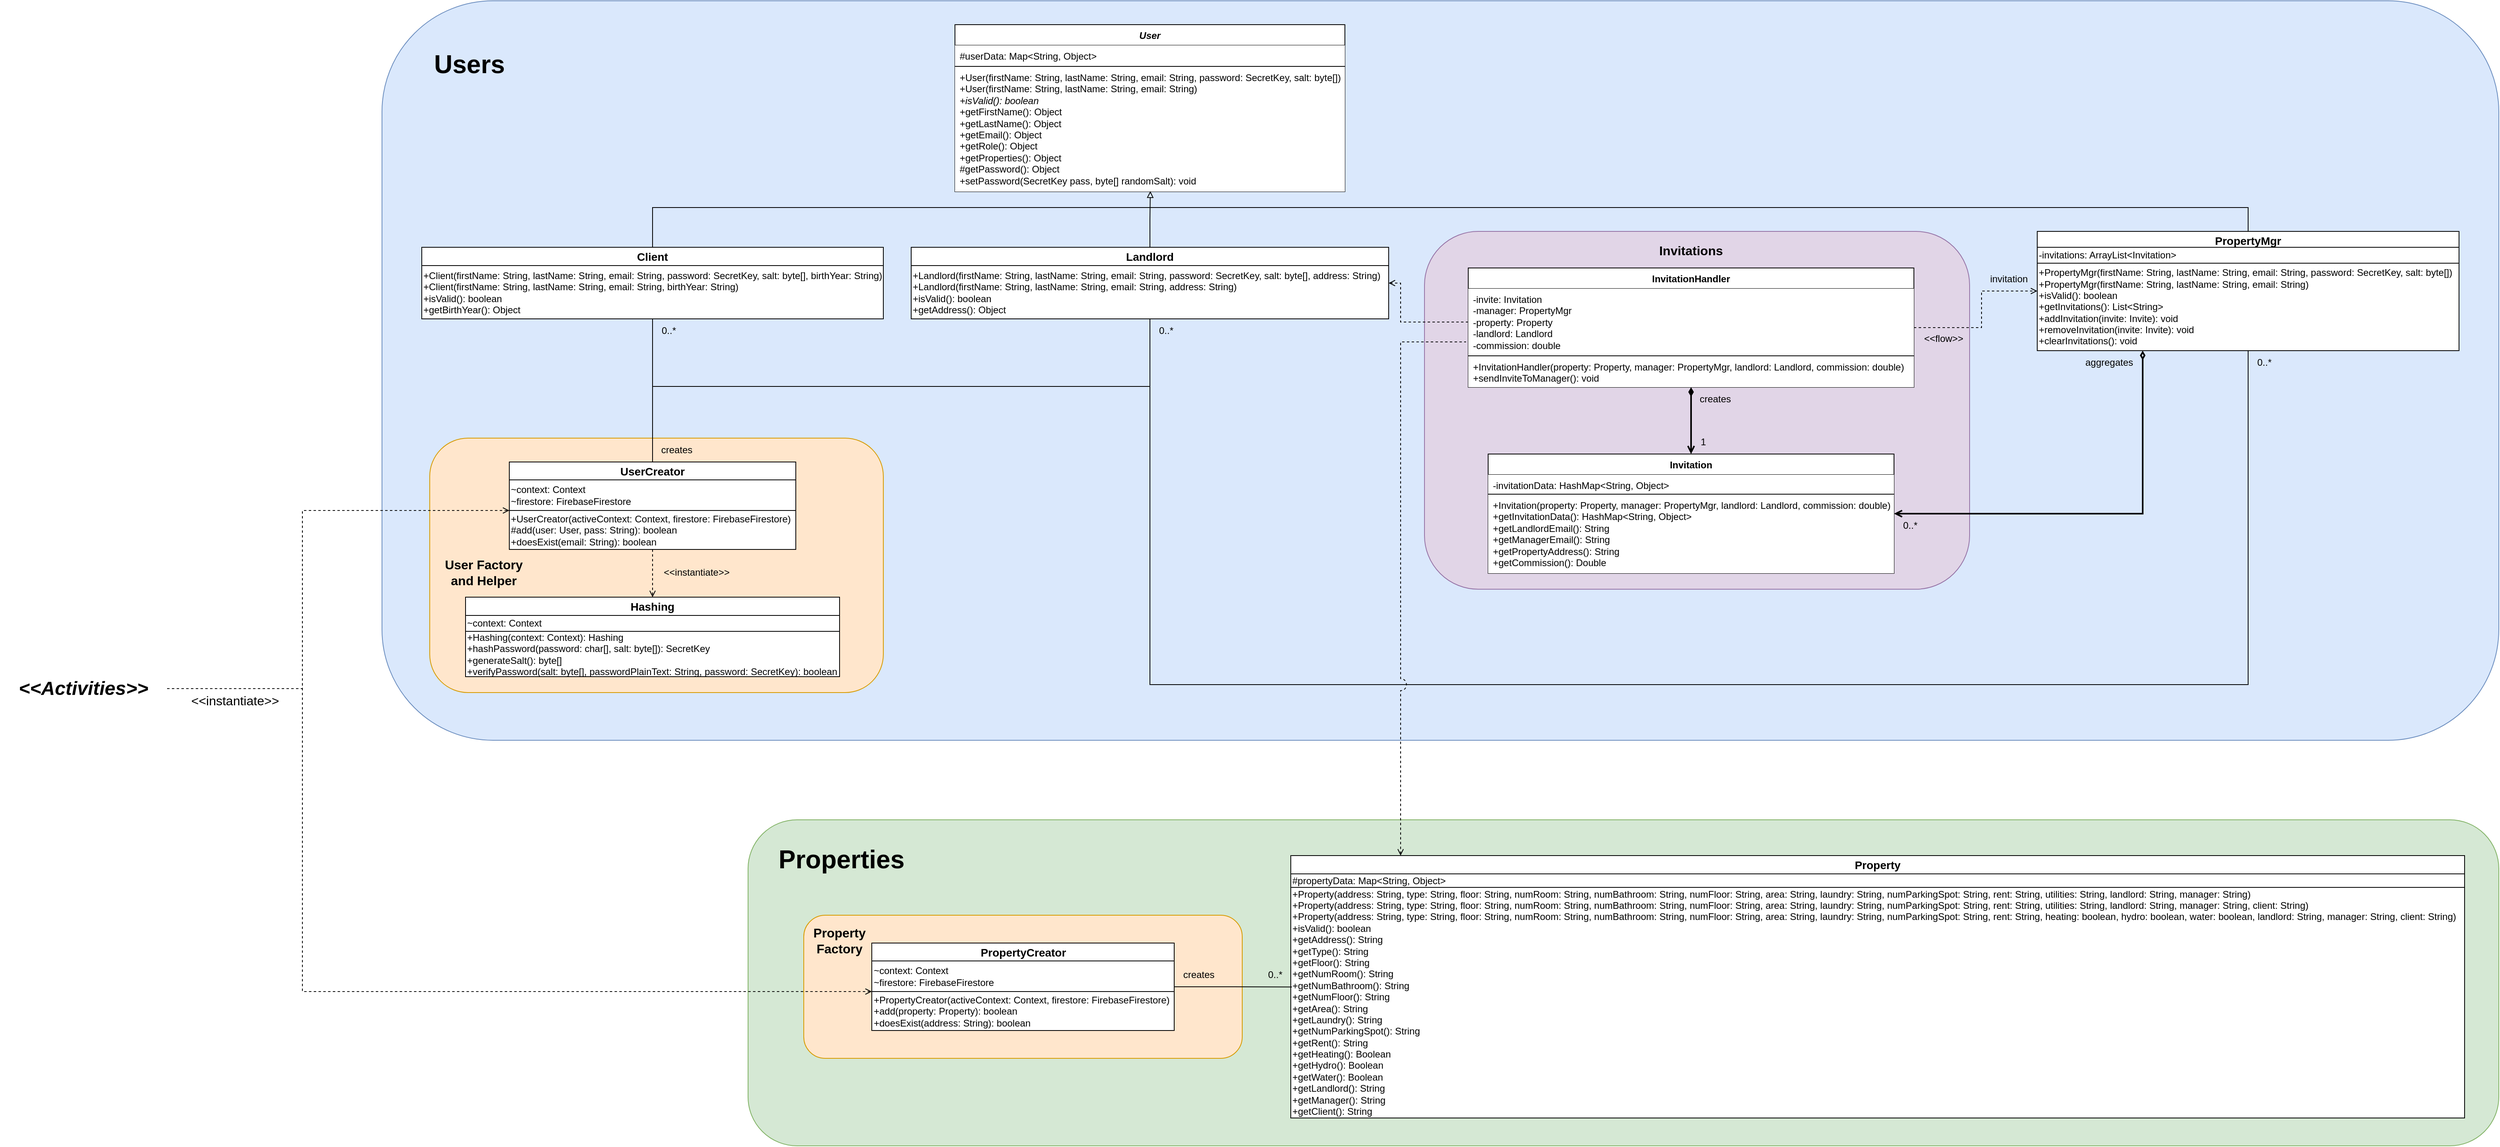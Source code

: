 <mxfile version="24.5.3" type="device">
  <diagram name="Page-1" id="XOgep7xN6cvRrsEyFYAU">
    <mxGraphModel dx="3585" dy="2135" grid="1" gridSize="10" guides="1" tooltips="1" connect="1" arrows="1" fold="1" page="1" pageScale="1" pageWidth="2400" pageHeight="1200" math="0" shadow="0">
      <root>
        <mxCell id="0" />
        <mxCell id="1" parent="0" />
        <mxCell id="3FQ_g1fwvyoOvscGBFJc-11" value="" style="rounded=1;whiteSpace=wrap;html=1;fillColor=#dae8fc;strokeColor=#6c8ebf;" parent="1" vertex="1">
          <mxGeometry x="1220" y="70" width="2660" height="930" as="geometry" />
        </mxCell>
        <mxCell id="3FQ_g1fwvyoOvscGBFJc-19" value="" style="rounded=1;whiteSpace=wrap;html=1;fillColor=#d5e8d4;strokeColor=#82b366;" parent="1" vertex="1">
          <mxGeometry x="1680" y="1100" width="2200" height="410" as="geometry" />
        </mxCell>
        <mxCell id="MKBLukAdihqXzBTZwlin-36" style="edgeStyle=orthogonalEdgeStyle;rounded=0;orthogonalLoop=1;jettySize=auto;html=1;exitX=0.5;exitY=0;exitDx=0;exitDy=0;endArrow=none;endFill=0;" parent="1" source="MKBLukAdihqXzBTZwlin-8" edge="1">
          <mxGeometry relative="1" as="geometry">
            <mxPoint x="2050" y="330" as="targetPoint" />
            <Array as="points">
              <mxPoint x="1560" y="330" />
            </Array>
          </mxGeometry>
        </mxCell>
        <mxCell id="MKBLukAdihqXzBTZwlin-8" value="&lt;font style=&quot;font-size: 14px;&quot;&gt;Client&lt;/font&gt;" style="swimlane;whiteSpace=wrap;html=1;startSize=23;" parent="1" vertex="1">
          <mxGeometry x="1270" y="380" width="580" height="90" as="geometry" />
        </mxCell>
        <mxCell id="lL-_zeEpvykL3q5tdtBC-5" value="&lt;div&gt;+Client(firstName: String, lastName: String, email: String,&amp;nbsp;&lt;span style=&quot;background-color: initial;&quot;&gt;password: SecretKey, salt: byte[],&amp;nbsp;&lt;/span&gt;&lt;span style=&quot;background-color: initial;&quot;&gt;birthYear: String)&lt;/span&gt;&lt;/div&gt;+Client(firstName: String, lastName: String, email: String, birthYear: String)&lt;div&gt;+isValid(): boolean&lt;/div&gt;&lt;div&gt;+getBirthYear(): Object&lt;/div&gt;" style="rounded=0;whiteSpace=wrap;html=1;align=left;" parent="MKBLukAdihqXzBTZwlin-8" vertex="1">
          <mxGeometry y="23" width="580" height="67" as="geometry" />
        </mxCell>
        <mxCell id="MKBLukAdihqXzBTZwlin-23" style="edgeStyle=orthogonalEdgeStyle;rounded=0;orthogonalLoop=1;jettySize=auto;html=1;startArrow=none;startFill=0;endArrow=none;endFill=0;exitX=0.5;exitY=1;exitDx=0;exitDy=0;" parent="1" source="lL-_zeEpvykL3q5tdtBC-6" edge="1">
          <mxGeometry relative="1" as="geometry">
            <mxPoint x="1560" y="555" as="targetPoint" />
            <Array as="points">
              <mxPoint x="2185" y="555" />
            </Array>
          </mxGeometry>
        </mxCell>
        <mxCell id="MKBLukAdihqXzBTZwlin-9" value="&lt;font style=&quot;font-size: 14px;&quot;&gt;Landlord&lt;/font&gt;" style="swimlane;whiteSpace=wrap;html=1;startSize=23;" parent="1" vertex="1">
          <mxGeometry x="1885" y="380" width="600" height="90" as="geometry" />
        </mxCell>
        <mxCell id="lL-_zeEpvykL3q5tdtBC-6" value="&lt;div&gt;+Landlord(firstName: String, lastName: String, email: String, password: SecretKey, salt: byte[], address: String)&lt;br&gt;&lt;/div&gt;+Landlord(firstName: String, lastName: String, email: String, address: String)&lt;div&gt;+isValid(): boolean&lt;/div&gt;&lt;div&gt;+getAddress(): Object&lt;/div&gt;" style="rounded=0;whiteSpace=wrap;html=1;align=left;" parent="MKBLukAdihqXzBTZwlin-9" vertex="1">
          <mxGeometry y="23" width="600" height="67" as="geometry" />
        </mxCell>
        <mxCell id="MKBLukAdihqXzBTZwlin-37" style="edgeStyle=orthogonalEdgeStyle;rounded=0;orthogonalLoop=1;jettySize=auto;html=1;endArrow=none;endFill=0;exitX=0.5;exitY=0;exitDx=0;exitDy=0;" parent="1" source="MKBLukAdihqXzBTZwlin-10" edge="1">
          <mxGeometry relative="1" as="geometry">
            <mxPoint x="2050" y="330" as="targetPoint" />
            <Array as="points">
              <mxPoint x="3280" y="330" />
              <mxPoint x="2050" y="330" />
            </Array>
          </mxGeometry>
        </mxCell>
        <mxCell id="1DpP1hd2IO12ISv2Qp63-34" style="edgeStyle=orthogonalEdgeStyle;rounded=0;orthogonalLoop=1;jettySize=auto;html=1;endArrow=none;endFill=0;" parent="1" source="MKBLukAdihqXzBTZwlin-10" edge="1">
          <mxGeometry relative="1" as="geometry">
            <mxPoint x="2185" y="550" as="targetPoint" />
            <Array as="points">
              <mxPoint x="3565" y="930" />
              <mxPoint x="2185" y="930" />
            </Array>
          </mxGeometry>
        </mxCell>
        <mxCell id="MKBLukAdihqXzBTZwlin-10" value="&lt;font style=&quot;font-size: 14px;&quot;&gt;PropertyMgr&lt;/font&gt;" style="swimlane;whiteSpace=wrap;html=1;startSize=23;" parent="1" vertex="1">
          <mxGeometry x="3300" y="360" width="530" height="150" as="geometry" />
        </mxCell>
        <mxCell id="3FQ_g1fwvyoOvscGBFJc-15" value="&lt;div&gt;+PropertyMgr(firstName: String, lastName: String, email: String, password: SecretKey, salt: byte[])&lt;br&gt;&lt;/div&gt;+PropertyMgr(firstName: String, lastName: String, email: String)&lt;div&gt;+isValid(): boolean&lt;/div&gt;&lt;div&gt;+getInvitations(): List&amp;lt;String&amp;gt;&lt;/div&gt;&lt;div&gt;+addInvitation(invite: Invite): void&lt;/div&gt;&lt;div&gt;+removeInvitation(invite: Invite): void&lt;/div&gt;&lt;div&gt;+clearInvitations(): void&lt;/div&gt;" style="rounded=0;whiteSpace=wrap;html=1;align=left;" parent="MKBLukAdihqXzBTZwlin-10" vertex="1">
          <mxGeometry y="40" width="530" height="110" as="geometry" />
        </mxCell>
        <mxCell id="3FQ_g1fwvyoOvscGBFJc-16" value="-invitations: ArrayList&amp;lt;Invitation&amp;gt;" style="rounded=0;whiteSpace=wrap;html=1;align=left;" parent="MKBLukAdihqXzBTZwlin-10" vertex="1">
          <mxGeometry y="20" width="530" height="20" as="geometry" />
        </mxCell>
        <mxCell id="MKBLukAdihqXzBTZwlin-30" value="0..*" style="text;html=1;align=center;verticalAlign=middle;resizable=0;points=[];autosize=1;strokeColor=none;fillColor=none;" parent="1" vertex="1">
          <mxGeometry x="1560" y="470" width="40" height="30" as="geometry" />
        </mxCell>
        <mxCell id="MKBLukAdihqXzBTZwlin-31" value="0..*" style="text;html=1;align=center;verticalAlign=middle;resizable=0;points=[];autosize=1;strokeColor=none;fillColor=none;" parent="1" vertex="1">
          <mxGeometry x="2185" y="470" width="40" height="30" as="geometry" />
        </mxCell>
        <mxCell id="MKBLukAdihqXzBTZwlin-32" value="0..*" style="text;html=1;align=center;verticalAlign=middle;resizable=0;points=[];autosize=1;strokeColor=none;fillColor=none;" parent="1" vertex="1">
          <mxGeometry x="3565" y="510" width="40" height="30" as="geometry" />
        </mxCell>
        <mxCell id="_sGQmXk6p929G_CMf_oQ-1" value="&lt;span style=&quot;font-size: 14px;&quot;&gt;Property&lt;/span&gt;" style="swimlane;whiteSpace=wrap;html=1;startSize=23;" parent="1" vertex="1">
          <mxGeometry x="2362" y="1145" width="1475" height="330" as="geometry" />
        </mxCell>
        <mxCell id="_sGQmXk6p929G_CMf_oQ-2" value="#propertyData: Map&amp;lt;String, Object&amp;gt;" style="rounded=0;whiteSpace=wrap;html=1;align=left;" parent="_sGQmXk6p929G_CMf_oQ-1" vertex="1">
          <mxGeometry y="23" width="1475" height="17" as="geometry" />
        </mxCell>
        <mxCell id="_sGQmXk6p929G_CMf_oQ-3" value="+Property(address: String, type: String, floor: String, numRoom: String, numBathroom: String, numFloor: String, area: String, laundry: String, numParkingSpot: String, rent: String, utilities: String, landlord: String, manager: String)&lt;div&gt;+Property(address: String, type: String, floor: String, numRoom: String, numBathroom: String, numFloor: String, area: String, laundry: String, numParkingSpot: String, rent: String, utilities: String, landlord: String, manager: String, client: String)&lt;/div&gt;&lt;div&gt;+Property(address: String, type: String, floor: String, numRoom: String, numBathroom: String, numFloor: String, area: String, laundry: String, numParkingSpot: String, rent: String,&amp;nbsp;heating: boolean, hydro: boolean, water: boolean, landlord: String, manager: String, client: String)&lt;/div&gt;&lt;div&gt;+isValid(): boolean&lt;/div&gt;&lt;div&gt;+getAddress(): String&lt;/div&gt;&lt;div&gt;+getType(): String&lt;br&gt;&lt;/div&gt;&lt;div&gt;+getFloor(): String&lt;br&gt;&lt;/div&gt;&lt;div&gt;+getNumRoom(): String&lt;br&gt;&lt;/div&gt;&lt;div&gt;+getNumBathroom(): String&lt;br&gt;&lt;/div&gt;&lt;div&gt;+getNumFloor(): String&lt;br&gt;&lt;/div&gt;&lt;div&gt;+getArea(): String&lt;br&gt;&lt;/div&gt;&lt;div&gt;+getLaundry(): String&lt;br&gt;&lt;/div&gt;&lt;div&gt;+getNumParkingSpot(): String&lt;br&gt;&lt;/div&gt;&lt;div&gt;+getRent(): String&lt;br&gt;&lt;/div&gt;&lt;div&gt;+getHeating(): Boolean&lt;br&gt;&lt;/div&gt;&lt;div&gt;+getHydro(): Boolean&lt;br&gt;&lt;/div&gt;&lt;div&gt;+getWater(): Boolean&lt;/div&gt;&lt;div&gt;+getLandlord(): String&lt;br&gt;&lt;/div&gt;&lt;div&gt;+getManager(): String&lt;br&gt;&lt;/div&gt;&lt;div&gt;+getClient(): String&lt;br&gt;&lt;/div&gt;" style="rounded=0;whiteSpace=wrap;html=1;align=left;" parent="_sGQmXk6p929G_CMf_oQ-1" vertex="1">
          <mxGeometry y="40" width="1475" height="290" as="geometry" />
        </mxCell>
        <mxCell id="3FQ_g1fwvyoOvscGBFJc-13" value="&lt;b style=&quot;&quot;&gt;&lt;font style=&quot;font-size: 32px;&quot;&gt;Users&lt;/font&gt;&lt;/b&gt;" style="text;html=1;align=center;verticalAlign=middle;whiteSpace=wrap;rounded=0;" parent="1" vertex="1">
          <mxGeometry x="1260" y="110" width="140" height="80" as="geometry" />
        </mxCell>
        <mxCell id="3FQ_g1fwvyoOvscGBFJc-18" value="&lt;b style=&quot;&quot;&gt;&lt;font style=&quot;font-size: 32px;&quot;&gt;Properties&lt;/font&gt;&lt;/b&gt;" style="text;html=1;align=center;verticalAlign=middle;whiteSpace=wrap;rounded=0;" parent="1" vertex="1">
          <mxGeometry x="1696" y="1110" width="202.5" height="80" as="geometry" />
        </mxCell>
        <mxCell id="3FQ_g1fwvyoOvscGBFJc-35" value="&lt;i&gt;User&lt;/i&gt;" style="swimlane;fontStyle=1;align=center;verticalAlign=top;childLayout=stackLayout;horizontal=1;startSize=26;horizontalStack=0;resizeParent=1;resizeParentMax=0;resizeLast=0;collapsible=1;marginBottom=0;whiteSpace=wrap;html=1;fillStyle=auto;gradientColor=none;" parent="1" vertex="1">
          <mxGeometry x="1940" y="100" width="490" height="210" as="geometry" />
        </mxCell>
        <mxCell id="3FQ_g1fwvyoOvscGBFJc-36" value="#userData: Map&amp;lt;String, Object&amp;gt;" style="text;strokeColor=none;fillColor=default;align=left;verticalAlign=top;spacingLeft=4;spacingRight=4;overflow=hidden;rotatable=0;points=[[0,0.5],[1,0.5]];portConstraint=eastwest;whiteSpace=wrap;html=1;" parent="3FQ_g1fwvyoOvscGBFJc-35" vertex="1">
          <mxGeometry y="26" width="490" height="26" as="geometry" />
        </mxCell>
        <mxCell id="3FQ_g1fwvyoOvscGBFJc-37" value="" style="line;strokeWidth=1;align=left;verticalAlign=middle;spacingTop=-1;spacingLeft=3;spacingRight=3;rotatable=0;labelPosition=right;points=[];portConstraint=eastwest;" parent="3FQ_g1fwvyoOvscGBFJc-35" vertex="1">
          <mxGeometry y="52" width="490" height="1" as="geometry" />
        </mxCell>
        <mxCell id="3FQ_g1fwvyoOvscGBFJc-38" value="+User(firstName: String, lastName: String, email: String, password: SecretKey, salt: byte[])&lt;div&gt;+User(firstName: String, lastName: String, email: String)&lt;i style=&quot;background-color: initial;&quot;&gt;&lt;br&gt;&lt;/i&gt;&lt;/div&gt;&lt;div&gt;&lt;i style=&quot;background-color: initial;&quot;&gt;+isValid(): boolean&lt;/i&gt;&lt;br&gt;&lt;/div&gt;&lt;div&gt;+getFirstName(): Object&lt;/div&gt;&lt;div&gt;+getLastName(): Object&lt;br&gt;&lt;/div&gt;&lt;div&gt;+getEmail(): Object&lt;/div&gt;&lt;div&gt;+getRole(): Object&lt;/div&gt;&lt;div&gt;+getProperties(): Object&lt;/div&gt;&lt;div&gt;#getPassword(): Object&lt;/div&gt;&lt;div&gt;+setPassword(SecretKey pass, byte[] randomSalt): void&lt;/div&gt;" style="text;strokeColor=none;fillColor=default;align=left;verticalAlign=top;spacingLeft=4;spacingRight=4;overflow=hidden;rotatable=0;points=[[0,0.5],[1,0.5]];portConstraint=eastwest;whiteSpace=wrap;html=1;" parent="3FQ_g1fwvyoOvscGBFJc-35" vertex="1">
          <mxGeometry y="53" width="490" height="157" as="geometry" />
        </mxCell>
        <mxCell id="3FQ_g1fwvyoOvscGBFJc-46" style="edgeStyle=orthogonalEdgeStyle;rounded=0;orthogonalLoop=1;jettySize=auto;html=1;entryX=0.501;entryY=0.996;entryDx=0;entryDy=0;entryPerimeter=0;endArrow=block;endFill=0;" parent="1" source="MKBLukAdihqXzBTZwlin-9" target="3FQ_g1fwvyoOvscGBFJc-38" edge="1">
          <mxGeometry relative="1" as="geometry" />
        </mxCell>
        <mxCell id="1DpP1hd2IO12ISv2Qp63-8" value="&lt;font size=&quot;1&quot; style=&quot;&quot;&gt;&lt;i style=&quot;font-size: 24px;&quot;&gt;&lt;b&gt;&amp;lt;&amp;lt;Activities&amp;gt;&amp;gt;&lt;/b&gt;&lt;/i&gt;&lt;/font&gt;" style="text;html=1;align=center;verticalAlign=middle;whiteSpace=wrap;rounded=0;" parent="1" vertex="1">
          <mxGeometry x="740" y="920" width="210" height="30" as="geometry" />
        </mxCell>
        <mxCell id="1DpP1hd2IO12ISv2Qp63-14" value="0..*" style="text;html=1;align=center;verticalAlign=middle;resizable=0;points=[];autosize=1;strokeColor=none;fillColor=none;" parent="1" vertex="1">
          <mxGeometry x="2322" y="1280" width="40" height="30" as="geometry" />
        </mxCell>
        <mxCell id="1DpP1hd2IO12ISv2Qp63-25" value="&lt;font style=&quot;font-size: 16px;&quot;&gt;&amp;lt;&amp;lt;instantiate&amp;gt;&amp;gt;&lt;/font&gt;" style="text;html=1;align=center;verticalAlign=middle;resizable=0;points=[];autosize=1;strokeColor=none;fillColor=none;" parent="1" vertex="1">
          <mxGeometry x="970" y="935" width="130" height="30" as="geometry" />
        </mxCell>
        <mxCell id="1DpP1hd2IO12ISv2Qp63-26" value="" style="group" parent="1" vertex="1" connectable="0">
          <mxGeometry x="1280" y="620" width="570" height="320" as="geometry" />
        </mxCell>
        <mxCell id="3FQ_g1fwvyoOvscGBFJc-58" value="" style="rounded=1;whiteSpace=wrap;html=1;fillColor=#ffe6cc;strokeColor=#d79b00;" parent="1DpP1hd2IO12ISv2Qp63-26" vertex="1">
          <mxGeometry width="570" height="320" as="geometry" />
        </mxCell>
        <mxCell id="MKBLukAdihqXzBTZwlin-6" value="&lt;font style=&quot;font-size: 14px;&quot;&gt;UserCreator&lt;/font&gt;" style="swimlane;whiteSpace=wrap;html=1;startSize=23;" parent="1DpP1hd2IO12ISv2Qp63-26" vertex="1">
          <mxGeometry x="100" y="30" width="360" height="110" as="geometry" />
        </mxCell>
        <mxCell id="lL-_zeEpvykL3q5tdtBC-14" value="~context: Context&lt;div&gt;~firestore: FirebaseFirestore&lt;/div&gt;" style="rounded=0;whiteSpace=wrap;html=1;align=left;" parent="MKBLukAdihqXzBTZwlin-6" vertex="1">
          <mxGeometry y="22.5" width="360" height="38.5" as="geometry" />
        </mxCell>
        <mxCell id="lL-_zeEpvykL3q5tdtBC-15" value="+UserCreator(activeContext: Context, firestore: FirebaseFirestore)&lt;div&gt;#add(user: User, pass: String): boolean&lt;/div&gt;&lt;div&gt;+doesExist(email: String): boolean&lt;/div&gt;" style="rounded=0;whiteSpace=wrap;html=1;align=left;" parent="MKBLukAdihqXzBTZwlin-6" vertex="1">
          <mxGeometry y="61" width="360" height="49" as="geometry" />
        </mxCell>
        <mxCell id="_sGQmXk6p929G_CMf_oQ-4" value="&lt;font style=&quot;font-size: 14px;&quot;&gt;Hashing&lt;/font&gt;" style="swimlane;whiteSpace=wrap;html=1;startSize=23;" parent="1DpP1hd2IO12ISv2Qp63-26" vertex="1">
          <mxGeometry x="45" y="200" width="470" height="100" as="geometry" />
        </mxCell>
        <mxCell id="_sGQmXk6p929G_CMf_oQ-5" value="~context: Context" style="rounded=0;whiteSpace=wrap;html=1;align=left;" parent="_sGQmXk6p929G_CMf_oQ-4" vertex="1">
          <mxGeometry y="23" width="470" height="20" as="geometry" />
        </mxCell>
        <mxCell id="_sGQmXk6p929G_CMf_oQ-6" value="&lt;div&gt;+Hashing(context: Context): Hashing&lt;/div&gt;+hashPassword(password: char[], salt: byte[]): SecretKey&lt;div&gt;&lt;div&gt;+generateSalt(): byte[]&lt;/div&gt;&lt;div&gt;+verifyPassword(salt: byte[], passwordPlainText: String, password: SecretKey): boolean&lt;/div&gt;&lt;/div&gt;" style="rounded=0;whiteSpace=wrap;html=1;align=left;" parent="_sGQmXk6p929G_CMf_oQ-4" vertex="1">
          <mxGeometry y="43" width="470" height="57" as="geometry" />
        </mxCell>
        <mxCell id="3FQ_g1fwvyoOvscGBFJc-59" value="&lt;span style=&quot;font-size: 16px;&quot;&gt;&lt;b&gt;User Factory and Helper&lt;/b&gt;&lt;/span&gt;" style="text;html=1;align=center;verticalAlign=middle;whiteSpace=wrap;rounded=0;" parent="1DpP1hd2IO12ISv2Qp63-26" vertex="1">
          <mxGeometry x="18" y="141" width="100" height="55" as="geometry" />
        </mxCell>
        <mxCell id="3FQ_g1fwvyoOvscGBFJc-64" value="creates" style="text;html=1;align=center;verticalAlign=middle;resizable=0;points=[];autosize=1;strokeColor=none;fillColor=none;" parent="1DpP1hd2IO12ISv2Qp63-26" vertex="1">
          <mxGeometry x="280" width="60" height="30" as="geometry" />
        </mxCell>
        <mxCell id="1DpP1hd2IO12ISv2Qp63-2" value="&amp;lt;&amp;lt;instantiate&amp;gt;&amp;gt;" style="text;html=1;align=center;verticalAlign=middle;resizable=0;points=[];autosize=1;strokeColor=none;fillColor=none;" parent="1DpP1hd2IO12ISv2Qp63-26" vertex="1">
          <mxGeometry x="280" y="154" width="110" height="30" as="geometry" />
        </mxCell>
        <mxCell id="1DpP1hd2IO12ISv2Qp63-1" style="edgeStyle=orthogonalEdgeStyle;rounded=0;orthogonalLoop=1;jettySize=auto;html=1;entryX=0.5;entryY=0;entryDx=0;entryDy=0;dashed=1;endArrow=open;endFill=0;" parent="1DpP1hd2IO12ISv2Qp63-26" source="lL-_zeEpvykL3q5tdtBC-15" target="_sGQmXk6p929G_CMf_oQ-4" edge="1">
          <mxGeometry relative="1" as="geometry" />
        </mxCell>
        <mxCell id="1DpP1hd2IO12ISv2Qp63-30" value="" style="group" parent="1" vertex="1" connectable="0">
          <mxGeometry x="2560" y="360" width="660" height="450" as="geometry" />
        </mxCell>
        <mxCell id="1DpP1hd2IO12ISv2Qp63-19" value="" style="rounded=1;whiteSpace=wrap;html=1;fillColor=#e1d5e7;strokeColor=#9673a6;" parent="1DpP1hd2IO12ISv2Qp63-30" vertex="1">
          <mxGeometry x="-30" width="685" height="450" as="geometry" />
        </mxCell>
        <mxCell id="1DpP1hd2IO12ISv2Qp63-27" style="edgeStyle=orthogonalEdgeStyle;rounded=0;orthogonalLoop=1;jettySize=auto;html=1;entryX=0.5;entryY=0;entryDx=0;entryDy=0;endArrow=open;endFill=0;startArrow=diamondThin;startFill=1;strokeWidth=2;" parent="1DpP1hd2IO12ISv2Qp63-30" source="3FQ_g1fwvyoOvscGBFJc-47" target="1DpP1hd2IO12ISv2Qp63-21" edge="1">
          <mxGeometry relative="1" as="geometry" />
        </mxCell>
        <mxCell id="3FQ_g1fwvyoOvscGBFJc-47" value="InvitationHandler" style="swimlane;fontStyle=1;align=center;verticalAlign=top;childLayout=stackLayout;horizontal=1;startSize=26;horizontalStack=0;resizeParent=1;resizeParentMax=0;resizeLast=0;collapsible=1;marginBottom=0;whiteSpace=wrap;html=1;fillStyle=auto;gradientColor=none;" parent="1DpP1hd2IO12ISv2Qp63-30" vertex="1">
          <mxGeometry x="25" y="46" width="560" height="150" as="geometry" />
        </mxCell>
        <mxCell id="3FQ_g1fwvyoOvscGBFJc-48" value="&lt;div&gt;-invite: Invitation&lt;/div&gt;&lt;div&gt;-manager: PropertyMgr&lt;/div&gt;&lt;div&gt;-property: Property&lt;/div&gt;&lt;div&gt;-landlord: Landlord&lt;/div&gt;&lt;div&gt;-commission: double&lt;/div&gt;&lt;div&gt;&lt;br&gt;&lt;/div&gt;" style="text;strokeColor=none;fillColor=default;align=left;verticalAlign=top;spacingLeft=4;spacingRight=4;overflow=hidden;rotatable=0;points=[[0,0.5],[1,0.5]];portConstraint=eastwest;whiteSpace=wrap;html=1;" parent="3FQ_g1fwvyoOvscGBFJc-47" vertex="1">
          <mxGeometry y="26" width="560" height="84" as="geometry" />
        </mxCell>
        <mxCell id="3FQ_g1fwvyoOvscGBFJc-49" value="" style="line;strokeWidth=1;align=left;verticalAlign=middle;spacingTop=-1;spacingLeft=3;spacingRight=3;rotatable=0;labelPosition=right;points=[];portConstraint=eastwest;" parent="3FQ_g1fwvyoOvscGBFJc-47" vertex="1">
          <mxGeometry y="110" width="560" height="1" as="geometry" />
        </mxCell>
        <mxCell id="3FQ_g1fwvyoOvscGBFJc-50" value="+InvitationHandler(property: Property, manager: PropertyMgr, landlord: Landlord, commission: double)&lt;div&gt;+sendInviteToManager(): void&lt;/div&gt;" style="text;strokeColor=none;fillColor=default;align=left;verticalAlign=top;spacingLeft=4;spacingRight=4;overflow=hidden;rotatable=0;points=[[0,0.5],[1,0.5]];portConstraint=eastwest;whiteSpace=wrap;html=1;" parent="3FQ_g1fwvyoOvscGBFJc-47" vertex="1">
          <mxGeometry y="111" width="560" height="39" as="geometry" />
        </mxCell>
        <mxCell id="1DpP1hd2IO12ISv2Qp63-20" value="&lt;span style=&quot;font-size: 16px;&quot;&gt;&lt;b&gt;Invitations&lt;/b&gt;&lt;/span&gt;" style="text;html=1;align=center;verticalAlign=middle;whiteSpace=wrap;rounded=0;" parent="1DpP1hd2IO12ISv2Qp63-30" vertex="1">
          <mxGeometry x="255" y="8" width="100" height="31" as="geometry" />
        </mxCell>
        <mxCell id="1DpP1hd2IO12ISv2Qp63-21" value="Invitation" style="swimlane;fontStyle=1;align=center;verticalAlign=top;childLayout=stackLayout;horizontal=1;startSize=26;horizontalStack=0;resizeParent=1;resizeParentMax=0;resizeLast=0;collapsible=1;marginBottom=0;whiteSpace=wrap;html=1;fillStyle=auto;gradientColor=none;" parent="1DpP1hd2IO12ISv2Qp63-30" vertex="1">
          <mxGeometry x="50" y="280" width="510" height="150" as="geometry" />
        </mxCell>
        <mxCell id="1DpP1hd2IO12ISv2Qp63-22" value="&lt;div&gt;-invitationData: HashMap&amp;lt;String, Object&amp;gt;&lt;/div&gt;" style="text;strokeColor=none;fillColor=default;align=left;verticalAlign=top;spacingLeft=4;spacingRight=4;overflow=hidden;rotatable=0;points=[[0,0.5],[1,0.5]];portConstraint=eastwest;whiteSpace=wrap;html=1;" parent="1DpP1hd2IO12ISv2Qp63-21" vertex="1">
          <mxGeometry y="26" width="510" height="24" as="geometry" />
        </mxCell>
        <mxCell id="1DpP1hd2IO12ISv2Qp63-23" value="" style="line;strokeWidth=1;align=left;verticalAlign=middle;spacingTop=-1;spacingLeft=3;spacingRight=3;rotatable=0;labelPosition=right;points=[];portConstraint=eastwest;" parent="1DpP1hd2IO12ISv2Qp63-21" vertex="1">
          <mxGeometry y="50" width="510" height="1" as="geometry" />
        </mxCell>
        <mxCell id="1DpP1hd2IO12ISv2Qp63-24" value="+Invitation&lt;span style=&quot;background-color: initial;&quot;&gt;(property: Property, manager: PropertyMgr, landlord: Landlord, commission: double)&lt;/span&gt;&lt;div&gt;&lt;div&gt;+getInvitationData(): HashMap&amp;lt;String, Object&amp;gt;&lt;/div&gt;&lt;/div&gt;&lt;div&gt;+getLandlordEmail(): String&lt;/div&gt;&lt;div&gt;+getManagerEmail(): String&lt;/div&gt;&lt;div&gt;+getPropertyAddress(): String&lt;/div&gt;&lt;div&gt;+getCommission(): Double&lt;/div&gt;" style="text;strokeColor=none;fillColor=default;align=left;verticalAlign=top;spacingLeft=4;spacingRight=4;overflow=hidden;rotatable=0;points=[[0,0.5],[1,0.5]];portConstraint=eastwest;whiteSpace=wrap;html=1;" parent="1DpP1hd2IO12ISv2Qp63-21" vertex="1">
          <mxGeometry y="51" width="510" height="99" as="geometry" />
        </mxCell>
        <mxCell id="1DpP1hd2IO12ISv2Qp63-28" value="creates" style="text;html=1;align=center;verticalAlign=middle;resizable=0;points=[];autosize=1;strokeColor=none;fillColor=none;" parent="1DpP1hd2IO12ISv2Qp63-30" vertex="1">
          <mxGeometry x="305" y="196" width="60" height="30" as="geometry" />
        </mxCell>
        <mxCell id="1DpP1hd2IO12ISv2Qp63-29" value="1" style="text;html=1;align=center;verticalAlign=middle;resizable=0;points=[];autosize=1;strokeColor=none;fillColor=none;" parent="1DpP1hd2IO12ISv2Qp63-30" vertex="1">
          <mxGeometry x="305" y="250" width="30" height="30" as="geometry" />
        </mxCell>
        <mxCell id="WMpQ6_HWVoWgoLdHVGew-3" value="0..*" style="text;html=1;align=center;verticalAlign=middle;resizable=0;points=[];autosize=1;strokeColor=none;fillColor=none;" parent="1DpP1hd2IO12ISv2Qp63-30" vertex="1">
          <mxGeometry x="560" y="355" width="40" height="30" as="geometry" />
        </mxCell>
        <mxCell id="WMpQ6_HWVoWgoLdHVGew-7" value="&amp;lt;&amp;lt;flow&amp;gt;&amp;gt;" style="text;html=1;align=center;verticalAlign=middle;resizable=0;points=[];autosize=1;strokeColor=none;fillColor=none;" parent="1DpP1hd2IO12ISv2Qp63-30" vertex="1">
          <mxGeometry x="587" y="120" width="70" height="30" as="geometry" />
        </mxCell>
        <mxCell id="1DpP1hd2IO12ISv2Qp63-31" style="edgeStyle=orthogonalEdgeStyle;rounded=0;orthogonalLoop=1;jettySize=auto;html=1;entryX=1;entryY=0.5;entryDx=0;entryDy=0;dashed=1;endArrow=open;endFill=0;exitX=0;exitY=0.5;exitDx=0;exitDy=0;" parent="1" source="3FQ_g1fwvyoOvscGBFJc-48" target="MKBLukAdihqXzBTZwlin-9" edge="1">
          <mxGeometry relative="1" as="geometry">
            <mxPoint x="2510" y="500" as="sourcePoint" />
            <Array as="points">
              <mxPoint x="2500" y="474" />
              <mxPoint x="2500" y="425" />
            </Array>
          </mxGeometry>
        </mxCell>
        <mxCell id="1DpP1hd2IO12ISv2Qp63-32" style="edgeStyle=orthogonalEdgeStyle;rounded=0;orthogonalLoop=1;jettySize=auto;html=1;exitX=1;exitY=0.5;exitDx=0;exitDy=0;entryX=0;entryY=0.5;entryDx=0;entryDy=0;endArrow=open;endFill=0;dashed=1;" parent="1" source="3FQ_g1fwvyoOvscGBFJc-47" target="MKBLukAdihqXzBTZwlin-10" edge="1">
          <mxGeometry relative="1" as="geometry">
            <Array as="points">
              <mxPoint x="3230" y="481" />
              <mxPoint x="3230" y="435" />
            </Array>
          </mxGeometry>
        </mxCell>
        <mxCell id="1DpP1hd2IO12ISv2Qp63-33" style="edgeStyle=orthogonalEdgeStyle;rounded=0;orthogonalLoop=1;jettySize=auto;html=1;entryX=0.5;entryY=0;entryDx=0;entryDy=0;endArrow=none;endFill=0;" parent="1" source="MKBLukAdihqXzBTZwlin-8" target="MKBLukAdihqXzBTZwlin-6" edge="1">
          <mxGeometry relative="1" as="geometry" />
        </mxCell>
        <mxCell id="1DpP1hd2IO12ISv2Qp63-35" style="edgeStyle=orthogonalEdgeStyle;rounded=0;orthogonalLoop=1;jettySize=auto;html=1;dashed=1;endArrow=none;endFill=0;jumpStyle=arc;jumpSize=15;entryX=-0.005;entryY=0.798;entryDx=0;entryDy=0;entryPerimeter=0;startArrow=open;startFill=0;" parent="1" target="3FQ_g1fwvyoOvscGBFJc-48" edge="1">
          <mxGeometry relative="1" as="geometry">
            <mxPoint x="2500" y="1145" as="sourcePoint" />
            <mxPoint x="3120" y="611" as="targetPoint" />
            <Array as="points">
              <mxPoint x="2500" y="1145" />
              <mxPoint x="2500" y="499" />
            </Array>
          </mxGeometry>
        </mxCell>
        <mxCell id="1DpP1hd2IO12ISv2Qp63-36" style="edgeStyle=orthogonalEdgeStyle;rounded=0;orthogonalLoop=1;jettySize=auto;html=1;exitX=1;exitY=0.5;exitDx=0;exitDy=0;entryX=0;entryY=1;entryDx=0;entryDy=0;dashed=1;endArrow=open;endFill=0;" parent="1" source="1DpP1hd2IO12ISv2Qp63-8" target="lL-_zeEpvykL3q5tdtBC-14" edge="1">
          <mxGeometry relative="1" as="geometry">
            <Array as="points">
              <mxPoint x="1120" y="935" />
              <mxPoint x="1120" y="711" />
            </Array>
          </mxGeometry>
        </mxCell>
        <mxCell id="WMpQ6_HWVoWgoLdHVGew-1" style="edgeStyle=orthogonalEdgeStyle;rounded=0;orthogonalLoop=1;jettySize=auto;html=1;exitX=0.25;exitY=1;exitDx=0;exitDy=0;entryX=1;entryY=0.5;entryDx=0;entryDy=0;startArrow=diamondThin;startFill=0;strokeWidth=2;endArrow=open;endFill=0;" parent="1" source="3FQ_g1fwvyoOvscGBFJc-15" target="1DpP1hd2IO12ISv2Qp63-21" edge="1">
          <mxGeometry relative="1" as="geometry" />
        </mxCell>
        <mxCell id="WMpQ6_HWVoWgoLdHVGew-2" value="aggregates" style="text;html=1;align=center;verticalAlign=middle;resizable=0;points=[];autosize=1;strokeColor=none;fillColor=none;" parent="1" vertex="1">
          <mxGeometry x="3350" y="510" width="80" height="30" as="geometry" />
        </mxCell>
        <mxCell id="WMpQ6_HWVoWgoLdHVGew-4" value="" style="group" parent="1" vertex="1" connectable="0">
          <mxGeometry x="1750" y="1240" width="551" height="160" as="geometry" />
        </mxCell>
        <mxCell id="1DpP1hd2IO12ISv2Qp63-3" value="" style="rounded=1;whiteSpace=wrap;html=1;fillColor=#ffe6cc;strokeColor=#d79b00;" parent="WMpQ6_HWVoWgoLdHVGew-4" vertex="1">
          <mxGeometry y="-20" width="551" height="180" as="geometry" />
        </mxCell>
        <mxCell id="1DpP1hd2IO12ISv2Qp63-4" value="&lt;span style=&quot;font-size: 16px;&quot;&gt;&lt;b&gt;Property Factory&lt;/b&gt;&lt;/span&gt;" style="text;html=1;align=center;verticalAlign=middle;whiteSpace=wrap;rounded=0;" parent="WMpQ6_HWVoWgoLdHVGew-4" vertex="1">
          <mxGeometry x="-5" y="-16" width="100" height="55" as="geometry" />
        </mxCell>
        <mxCell id="1DpP1hd2IO12ISv2Qp63-5" value="&lt;font style=&quot;font-size: 14px;&quot;&gt;PropertyCreator&lt;/font&gt;" style="swimlane;whiteSpace=wrap;html=1;startSize=23;" parent="WMpQ6_HWVoWgoLdHVGew-4" vertex="1">
          <mxGeometry x="85.5" y="15" width="380" height="110" as="geometry" />
        </mxCell>
        <mxCell id="1DpP1hd2IO12ISv2Qp63-6" value="~context: Context&lt;div&gt;~firestore: FirebaseFirestore&lt;/div&gt;" style="rounded=0;whiteSpace=wrap;html=1;align=left;" parent="1DpP1hd2IO12ISv2Qp63-5" vertex="1">
          <mxGeometry y="22.5" width="380" height="38.5" as="geometry" />
        </mxCell>
        <mxCell id="1DpP1hd2IO12ISv2Qp63-7" value="+PropertyCreator(activeContext: Context, firestore: FirebaseFirestore)&lt;div&gt;+add(property: Property): boolean&lt;/div&gt;&lt;div&gt;+doesExist(address: String): boolean&lt;/div&gt;" style="rounded=0;whiteSpace=wrap;html=1;align=left;" parent="1DpP1hd2IO12ISv2Qp63-5" vertex="1">
          <mxGeometry y="61" width="380" height="49" as="geometry" />
        </mxCell>
        <mxCell id="1DpP1hd2IO12ISv2Qp63-16" value="creates" style="text;html=1;align=center;verticalAlign=middle;resizable=0;points=[];autosize=1;strokeColor=none;fillColor=none;" parent="WMpQ6_HWVoWgoLdHVGew-4" vertex="1">
          <mxGeometry x="465.5" y="40" width="60" height="30" as="geometry" />
        </mxCell>
        <mxCell id="WMpQ6_HWVoWgoLdHVGew-5" value="invitation" style="text;html=1;align=center;verticalAlign=middle;resizable=0;points=[];autosize=1;strokeColor=none;fillColor=none;" parent="1" vertex="1">
          <mxGeometry x="3229" y="405" width="70" height="30" as="geometry" />
        </mxCell>
        <mxCell id="1DpP1hd2IO12ISv2Qp63-37" style="edgeStyle=orthogonalEdgeStyle;rounded=0;orthogonalLoop=1;jettySize=auto;html=1;dashed=1;endArrow=none;endFill=0;exitX=0;exitY=0;exitDx=0;exitDy=0;startArrow=open;startFill=0;" parent="1" source="1DpP1hd2IO12ISv2Qp63-7" edge="1">
          <mxGeometry relative="1" as="geometry">
            <mxPoint x="1120" y="930" as="targetPoint" />
            <Array as="points">
              <mxPoint x="1120" y="1316" />
            </Array>
          </mxGeometry>
        </mxCell>
        <mxCell id="WMpQ6_HWVoWgoLdHVGew-9" style="edgeStyle=orthogonalEdgeStyle;rounded=0;orthogonalLoop=1;jettySize=auto;html=1;entryX=0.001;entryY=0.432;entryDx=0;entryDy=0;entryPerimeter=0;endArrow=none;endFill=0;" parent="1" source="1DpP1hd2IO12ISv2Qp63-5" target="_sGQmXk6p929G_CMf_oQ-3" edge="1">
          <mxGeometry relative="1" as="geometry" />
        </mxCell>
      </root>
    </mxGraphModel>
  </diagram>
</mxfile>
